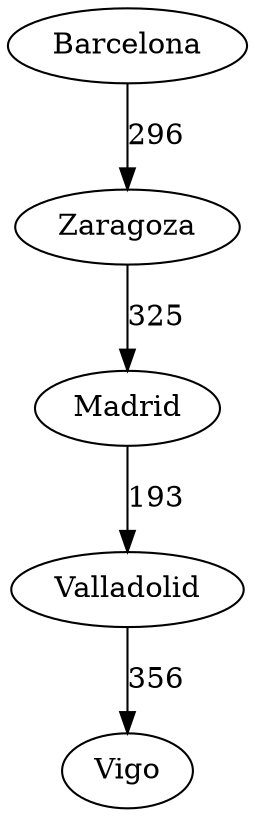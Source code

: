 digraph D {

	Barcelona[label="Barcelona"]
	Zaragoza[label="Zaragoza"]
	Barcelona -> Zaragoza [label="296"]
	Madrid[label="Madrid"]
	Zaragoza -> Madrid [label="325"]
	Valladolid[label="Valladolid"]
	Madrid -> Valladolid [label="193"]
	Vigo[label="Vigo"]
	Valladolid -> Vigo [label="356"]

}